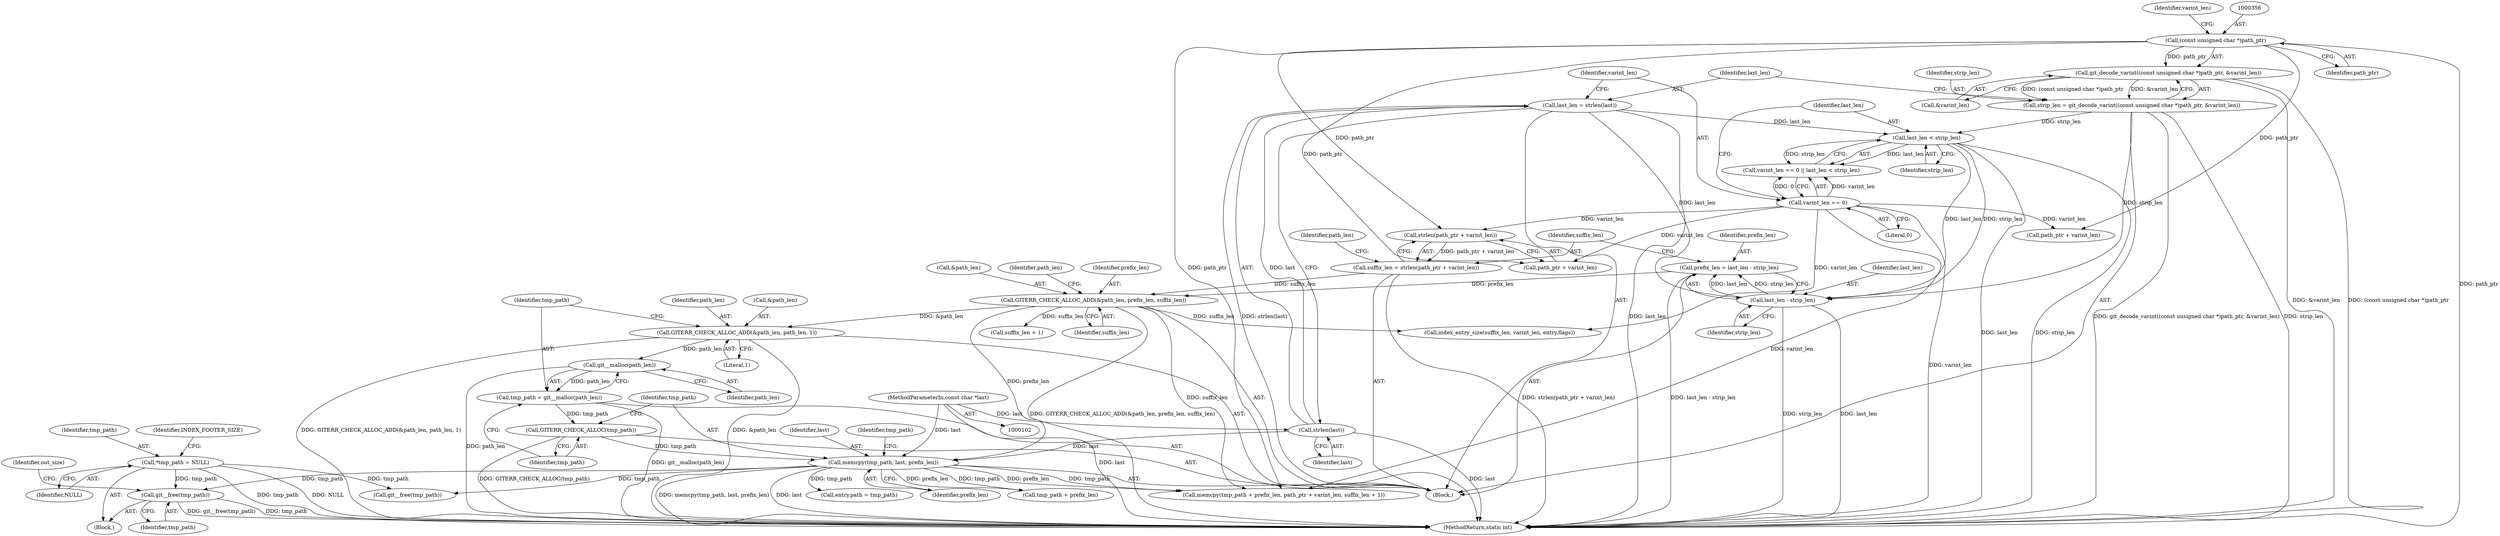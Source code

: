 digraph "0_libgit2_3207ddb0103543da8ad2139ec6539f590f9900c1@pointer" {
"1000459" [label="(Call,git__free(tmp_path))"];
"1000126" [label="(Call,*tmp_path = NULL)"];
"1000402" [label="(Call,memcpy(tmp_path, last, prefix_len))"];
"1000400" [label="(Call,GITERR_CHECK_ALLOC(tmp_path))"];
"1000396" [label="(Call,tmp_path = git__malloc(path_len))"];
"1000398" [label="(Call,git__malloc(path_len))"];
"1000391" [label="(Call,GITERR_CHECK_ALLOC_ADD(&path_len, path_len, 1))"];
"1000386" [label="(Call,GITERR_CHECK_ALLOC_ADD(&path_len, prefix_len, suffix_len))"];
"1000375" [label="(Call,prefix_len = last_len - strip_len)"];
"1000377" [label="(Call,last_len - strip_len)"];
"1000360" [label="(Call,last_len = strlen(last))"];
"1000362" [label="(Call,strlen(last))"];
"1000108" [label="(MethodParameterIn,const char *last)"];
"1000369" [label="(Call,last_len < strip_len)"];
"1000352" [label="(Call,strip_len = git_decode_varint((const unsigned char *)path_ptr, &varint_len))"];
"1000354" [label="(Call,git_decode_varint((const unsigned char *)path_ptr, &varint_len))"];
"1000355" [label="(Call,(const unsigned char *)path_ptr)"];
"1000380" [label="(Call,suffix_len = strlen(path_ptr + varint_len))"];
"1000382" [label="(Call,strlen(path_ptr + varint_len))"];
"1000366" [label="(Call,varint_len == 0)"];
"1000424" [label="(Call,entry.path = tmp_path)"];
"1000404" [label="(Identifier,last)"];
"1000396" [label="(Call,tmp_path = git__malloc(path_len))"];
"1000381" [label="(Identifier,suffix_len)"];
"1000369" [label="(Call,last_len < strip_len)"];
"1000391" [label="(Call,GITERR_CHECK_ALLOC_ADD(&path_len, path_len, 1))"];
"1000365" [label="(Call,varint_len == 0 || last_len < strip_len)"];
"1000354" [label="(Call,git_decode_varint((const unsigned char *)path_ptr, &varint_len))"];
"1000363" [label="(Identifier,last)"];
"1000353" [label="(Identifier,strip_len)"];
"1000108" [label="(MethodParameterIn,const char *last)"];
"1000408" [label="(Identifier,tmp_path)"];
"1000387" [label="(Call,&path_len)"];
"1000405" [label="(Identifier,prefix_len)"];
"1000386" [label="(Call,GITERR_CHECK_ALLOC_ADD(&path_len, prefix_len, suffix_len))"];
"1000375" [label="(Call,prefix_len = last_len - strip_len)"];
"1000359" [label="(Identifier,varint_len)"];
"1000395" [label="(Literal,1)"];
"1000467" [label="(MethodReturn,static int)"];
"1000370" [label="(Identifier,last_len)"];
"1000397" [label="(Identifier,tmp_path)"];
"1000355" [label="(Call,(const unsigned char *)path_ptr)"];
"1000357" [label="(Identifier,path_ptr)"];
"1000383" [label="(Call,path_ptr + varint_len)"];
"1000406" [label="(Call,memcpy(tmp_path + prefix_len, path_ptr + varint_len, suffix_len + 1))"];
"1000377" [label="(Call,last_len - strip_len)"];
"1000382" [label="(Call,strlen(path_ptr + varint_len))"];
"1000378" [label="(Identifier,last_len)"];
"1000394" [label="(Identifier,path_len)"];
"1000401" [label="(Identifier,tmp_path)"];
"1000413" [label="(Call,suffix_len + 1)"];
"1000407" [label="(Call,tmp_path + prefix_len)"];
"1000366" [label="(Call,varint_len == 0)"];
"1000376" [label="(Identifier,prefix_len)"];
"1000367" [label="(Identifier,varint_len)"];
"1000371" [label="(Identifier,strip_len)"];
"1000128" [label="(Identifier,NULL)"];
"1000126" [label="(Call,*tmp_path = NULL)"];
"1000398" [label="(Call,git__malloc(path_len))"];
"1000345" [label="(Block,)"];
"1000132" [label="(Identifier,INDEX_FOOTER_SIZE)"];
"1000463" [label="(Identifier,out_size)"];
"1000368" [label="(Literal,0)"];
"1000360" [label="(Call,last_len = strlen(last))"];
"1000127" [label="(Identifier,tmp_path)"];
"1000393" [label="(Identifier,path_len)"];
"1000399" [label="(Identifier,path_len)"];
"1000392" [label="(Call,&path_len)"];
"1000390" [label="(Identifier,suffix_len)"];
"1000403" [label="(Identifier,tmp_path)"];
"1000410" [label="(Call,path_ptr + varint_len)"];
"1000388" [label="(Identifier,path_len)"];
"1000460" [label="(Identifier,tmp_path)"];
"1000380" [label="(Call,suffix_len = strlen(path_ptr + varint_len))"];
"1000389" [label="(Identifier,prefix_len)"];
"1000352" [label="(Call,strip_len = git_decode_varint((const unsigned char *)path_ptr, &varint_len))"];
"1000459" [label="(Call,git__free(tmp_path))"];
"1000454" [label="(Call,git__free(tmp_path))"];
"1000402" [label="(Call,memcpy(tmp_path, last, prefix_len))"];
"1000361" [label="(Identifier,last_len)"];
"1000109" [label="(Block,)"];
"1000379" [label="(Identifier,strip_len)"];
"1000418" [label="(Call,index_entry_size(suffix_len, varint_len, entry.flags))"];
"1000362" [label="(Call,strlen(last))"];
"1000358" [label="(Call,&varint_len)"];
"1000400" [label="(Call,GITERR_CHECK_ALLOC(tmp_path))"];
"1000459" -> "1000109"  [label="AST: "];
"1000459" -> "1000460"  [label="CFG: "];
"1000460" -> "1000459"  [label="AST: "];
"1000463" -> "1000459"  [label="CFG: "];
"1000459" -> "1000467"  [label="DDG: tmp_path"];
"1000459" -> "1000467"  [label="DDG: git__free(tmp_path)"];
"1000126" -> "1000459"  [label="DDG: tmp_path"];
"1000402" -> "1000459"  [label="DDG: tmp_path"];
"1000126" -> "1000109"  [label="AST: "];
"1000126" -> "1000128"  [label="CFG: "];
"1000127" -> "1000126"  [label="AST: "];
"1000128" -> "1000126"  [label="AST: "];
"1000132" -> "1000126"  [label="CFG: "];
"1000126" -> "1000467"  [label="DDG: tmp_path"];
"1000126" -> "1000467"  [label="DDG: NULL"];
"1000126" -> "1000454"  [label="DDG: tmp_path"];
"1000402" -> "1000345"  [label="AST: "];
"1000402" -> "1000405"  [label="CFG: "];
"1000403" -> "1000402"  [label="AST: "];
"1000404" -> "1000402"  [label="AST: "];
"1000405" -> "1000402"  [label="AST: "];
"1000408" -> "1000402"  [label="CFG: "];
"1000402" -> "1000467"  [label="DDG: last"];
"1000402" -> "1000467"  [label="DDG: memcpy(tmp_path, last, prefix_len)"];
"1000400" -> "1000402"  [label="DDG: tmp_path"];
"1000362" -> "1000402"  [label="DDG: last"];
"1000108" -> "1000402"  [label="DDG: last"];
"1000386" -> "1000402"  [label="DDG: prefix_len"];
"1000402" -> "1000406"  [label="DDG: tmp_path"];
"1000402" -> "1000406"  [label="DDG: prefix_len"];
"1000402" -> "1000407"  [label="DDG: tmp_path"];
"1000402" -> "1000407"  [label="DDG: prefix_len"];
"1000402" -> "1000424"  [label="DDG: tmp_path"];
"1000402" -> "1000454"  [label="DDG: tmp_path"];
"1000400" -> "1000345"  [label="AST: "];
"1000400" -> "1000401"  [label="CFG: "];
"1000401" -> "1000400"  [label="AST: "];
"1000403" -> "1000400"  [label="CFG: "];
"1000400" -> "1000467"  [label="DDG: GITERR_CHECK_ALLOC(tmp_path)"];
"1000396" -> "1000400"  [label="DDG: tmp_path"];
"1000396" -> "1000345"  [label="AST: "];
"1000396" -> "1000398"  [label="CFG: "];
"1000397" -> "1000396"  [label="AST: "];
"1000398" -> "1000396"  [label="AST: "];
"1000401" -> "1000396"  [label="CFG: "];
"1000396" -> "1000467"  [label="DDG: git__malloc(path_len)"];
"1000398" -> "1000396"  [label="DDG: path_len"];
"1000398" -> "1000399"  [label="CFG: "];
"1000399" -> "1000398"  [label="AST: "];
"1000398" -> "1000467"  [label="DDG: path_len"];
"1000391" -> "1000398"  [label="DDG: path_len"];
"1000391" -> "1000345"  [label="AST: "];
"1000391" -> "1000395"  [label="CFG: "];
"1000392" -> "1000391"  [label="AST: "];
"1000394" -> "1000391"  [label="AST: "];
"1000395" -> "1000391"  [label="AST: "];
"1000397" -> "1000391"  [label="CFG: "];
"1000391" -> "1000467"  [label="DDG: &path_len"];
"1000391" -> "1000467"  [label="DDG: GITERR_CHECK_ALLOC_ADD(&path_len, path_len, 1)"];
"1000386" -> "1000391"  [label="DDG: &path_len"];
"1000386" -> "1000345"  [label="AST: "];
"1000386" -> "1000390"  [label="CFG: "];
"1000387" -> "1000386"  [label="AST: "];
"1000389" -> "1000386"  [label="AST: "];
"1000390" -> "1000386"  [label="AST: "];
"1000393" -> "1000386"  [label="CFG: "];
"1000386" -> "1000467"  [label="DDG: GITERR_CHECK_ALLOC_ADD(&path_len, prefix_len, suffix_len)"];
"1000375" -> "1000386"  [label="DDG: prefix_len"];
"1000380" -> "1000386"  [label="DDG: suffix_len"];
"1000386" -> "1000406"  [label="DDG: suffix_len"];
"1000386" -> "1000413"  [label="DDG: suffix_len"];
"1000386" -> "1000418"  [label="DDG: suffix_len"];
"1000375" -> "1000345"  [label="AST: "];
"1000375" -> "1000377"  [label="CFG: "];
"1000376" -> "1000375"  [label="AST: "];
"1000377" -> "1000375"  [label="AST: "];
"1000381" -> "1000375"  [label="CFG: "];
"1000375" -> "1000467"  [label="DDG: last_len - strip_len"];
"1000377" -> "1000375"  [label="DDG: last_len"];
"1000377" -> "1000375"  [label="DDG: strip_len"];
"1000377" -> "1000379"  [label="CFG: "];
"1000378" -> "1000377"  [label="AST: "];
"1000379" -> "1000377"  [label="AST: "];
"1000377" -> "1000467"  [label="DDG: strip_len"];
"1000377" -> "1000467"  [label="DDG: last_len"];
"1000360" -> "1000377"  [label="DDG: last_len"];
"1000369" -> "1000377"  [label="DDG: last_len"];
"1000369" -> "1000377"  [label="DDG: strip_len"];
"1000352" -> "1000377"  [label="DDG: strip_len"];
"1000360" -> "1000345"  [label="AST: "];
"1000360" -> "1000362"  [label="CFG: "];
"1000361" -> "1000360"  [label="AST: "];
"1000362" -> "1000360"  [label="AST: "];
"1000367" -> "1000360"  [label="CFG: "];
"1000360" -> "1000467"  [label="DDG: last_len"];
"1000360" -> "1000467"  [label="DDG: strlen(last)"];
"1000362" -> "1000360"  [label="DDG: last"];
"1000360" -> "1000369"  [label="DDG: last_len"];
"1000362" -> "1000363"  [label="CFG: "];
"1000363" -> "1000362"  [label="AST: "];
"1000362" -> "1000467"  [label="DDG: last"];
"1000108" -> "1000362"  [label="DDG: last"];
"1000108" -> "1000102"  [label="AST: "];
"1000108" -> "1000467"  [label="DDG: last"];
"1000369" -> "1000365"  [label="AST: "];
"1000369" -> "1000371"  [label="CFG: "];
"1000370" -> "1000369"  [label="AST: "];
"1000371" -> "1000369"  [label="AST: "];
"1000365" -> "1000369"  [label="CFG: "];
"1000369" -> "1000467"  [label="DDG: last_len"];
"1000369" -> "1000467"  [label="DDG: strip_len"];
"1000369" -> "1000365"  [label="DDG: last_len"];
"1000369" -> "1000365"  [label="DDG: strip_len"];
"1000352" -> "1000369"  [label="DDG: strip_len"];
"1000352" -> "1000345"  [label="AST: "];
"1000352" -> "1000354"  [label="CFG: "];
"1000353" -> "1000352"  [label="AST: "];
"1000354" -> "1000352"  [label="AST: "];
"1000361" -> "1000352"  [label="CFG: "];
"1000352" -> "1000467"  [label="DDG: strip_len"];
"1000352" -> "1000467"  [label="DDG: git_decode_varint((const unsigned char *)path_ptr, &varint_len)"];
"1000354" -> "1000352"  [label="DDG: (const unsigned char *)path_ptr"];
"1000354" -> "1000352"  [label="DDG: &varint_len"];
"1000354" -> "1000358"  [label="CFG: "];
"1000355" -> "1000354"  [label="AST: "];
"1000358" -> "1000354"  [label="AST: "];
"1000354" -> "1000467"  [label="DDG: &varint_len"];
"1000354" -> "1000467"  [label="DDG: (const unsigned char *)path_ptr"];
"1000355" -> "1000354"  [label="DDG: path_ptr"];
"1000355" -> "1000357"  [label="CFG: "];
"1000356" -> "1000355"  [label="AST: "];
"1000357" -> "1000355"  [label="AST: "];
"1000359" -> "1000355"  [label="CFG: "];
"1000355" -> "1000467"  [label="DDG: path_ptr"];
"1000355" -> "1000382"  [label="DDG: path_ptr"];
"1000355" -> "1000383"  [label="DDG: path_ptr"];
"1000355" -> "1000406"  [label="DDG: path_ptr"];
"1000355" -> "1000410"  [label="DDG: path_ptr"];
"1000380" -> "1000345"  [label="AST: "];
"1000380" -> "1000382"  [label="CFG: "];
"1000381" -> "1000380"  [label="AST: "];
"1000382" -> "1000380"  [label="AST: "];
"1000388" -> "1000380"  [label="CFG: "];
"1000380" -> "1000467"  [label="DDG: strlen(path_ptr + varint_len)"];
"1000382" -> "1000380"  [label="DDG: path_ptr + varint_len"];
"1000382" -> "1000383"  [label="CFG: "];
"1000383" -> "1000382"  [label="AST: "];
"1000366" -> "1000382"  [label="DDG: varint_len"];
"1000366" -> "1000365"  [label="AST: "];
"1000366" -> "1000368"  [label="CFG: "];
"1000367" -> "1000366"  [label="AST: "];
"1000368" -> "1000366"  [label="AST: "];
"1000370" -> "1000366"  [label="CFG: "];
"1000365" -> "1000366"  [label="CFG: "];
"1000366" -> "1000467"  [label="DDG: varint_len"];
"1000366" -> "1000365"  [label="DDG: varint_len"];
"1000366" -> "1000365"  [label="DDG: 0"];
"1000366" -> "1000383"  [label="DDG: varint_len"];
"1000366" -> "1000406"  [label="DDG: varint_len"];
"1000366" -> "1000410"  [label="DDG: varint_len"];
"1000366" -> "1000418"  [label="DDG: varint_len"];
}
